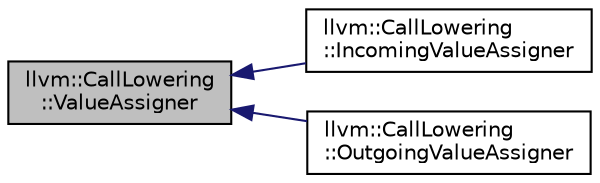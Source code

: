 digraph "llvm::CallLowering::ValueAssigner"
{
 // LATEX_PDF_SIZE
  bgcolor="transparent";
  edge [fontname="Helvetica",fontsize="10",labelfontname="Helvetica",labelfontsize="10"];
  node [fontname="Helvetica",fontsize="10",shape=record];
  rankdir="LR";
  Node1 [label="llvm::CallLowering\l::ValueAssigner",height=0.2,width=0.4,color="black", fillcolor="grey75", style="filled", fontcolor="black",tooltip="Argument handling is mostly uniform between the four places that make these decisions: function forma..."];
  Node1 -> Node2 [dir="back",color="midnightblue",fontsize="10",style="solid",fontname="Helvetica"];
  Node2 [label="llvm::CallLowering\l::IncomingValueAssigner",height=0.2,width=0.4,color="black",URL="$structllvm_1_1CallLowering_1_1IncomingValueAssigner.html",tooltip=" "];
  Node1 -> Node3 [dir="back",color="midnightblue",fontsize="10",style="solid",fontname="Helvetica"];
  Node3 [label="llvm::CallLowering\l::OutgoingValueAssigner",height=0.2,width=0.4,color="black",URL="$structllvm_1_1CallLowering_1_1OutgoingValueAssigner.html",tooltip=" "];
}
